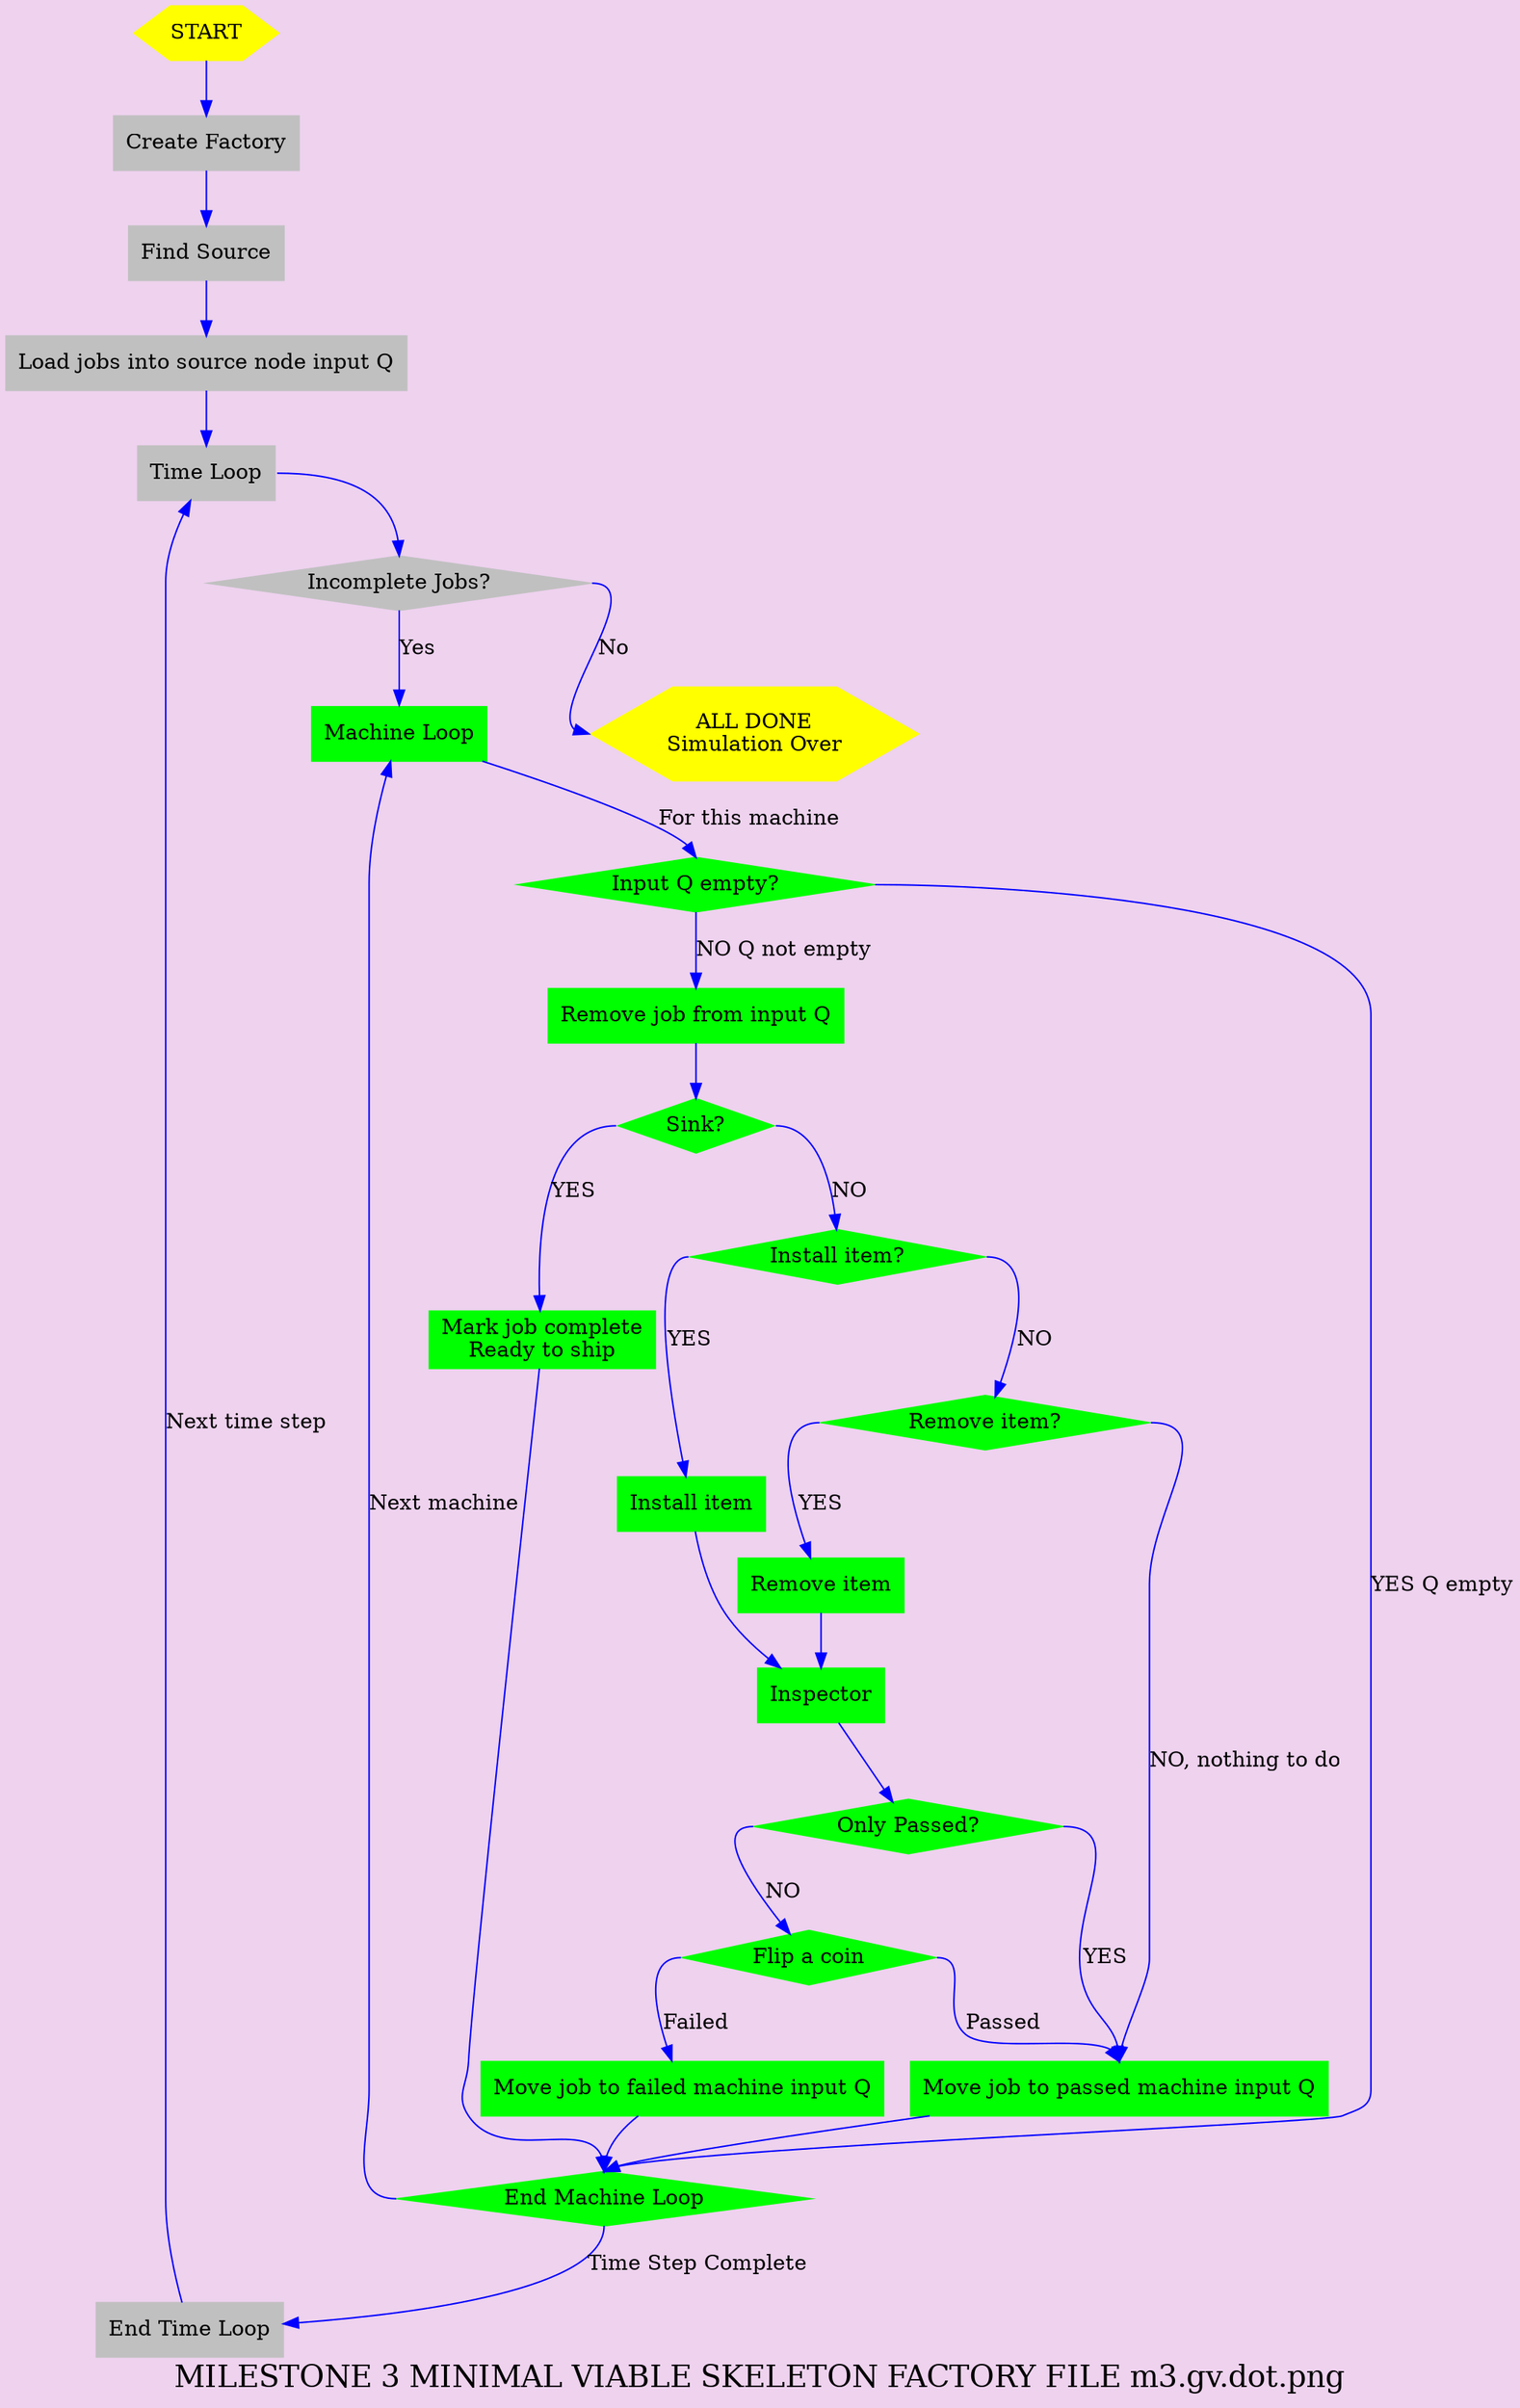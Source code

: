 digraph m3 {
  
   bgcolor=thistle2;
   edge[color=blue];

   subgraph timeLoop
   {
      node [style=filled,color=gray];
      label="Time Loop";
      tl_createFactory[shape=box,     label="Create Factory"];
      tl_createFactory->tl_findSource
      tl_findSource[shape=box,     label="Find Source"];
      tl_findSource->tl_loadJobs
      tl_loadJobs[shape=box,     label="Load jobs into source node input Q"];
      tl_loadJobs->tl_timeLoop
      tl_timeLoop[shape=box,     label="Time Loop"];
      tl_timeLoop:e->tl_incompleteJobs:n
      tl_incompleteJobs[shape=diamond, label="Incomplete Jobs?"];
      tl_endTimeLoop[shape=box,     label="End Time Loop"];
      tl_endTimeLoop->tl_timeLoop[label="Next time step"];

   }

   subgraph machineLoop
   {
      node[style=filled,color=green];
      label="Machine Loop"
      ml_machineLoop[shape=box,     label="Machine Loop"];
      ml_machineLoop->ml_qEmpty:n[label="For this machine"];
      ml_qEmpty[shape=diamond, label="Input Q empty?"];
      ml_qEmpty->ml_removeJob[label="NO Q not empty"];
      ml_qEmpty:e->ml_endMachineLoop:n[label="YES Q empty"];
      ml_removeJob[shape=box,     label="Remove job from input Q"];
      ml_removeJob->ml_sink
      ml_sink[shape=diamond, label="Sink?"];
      ml_sink:w->ml_jobComplete[label="YES"];
      ml_sink:e->ml_installItem[label="NO"];
      ml_jobComplete[shape=box,     label="Mark job complete\nReady to ship"];
      ml_jobComplete->ml_endMachineLoop:n
      ml_installItem[shape=diamond, label="Install item?"];
      ml_installItem:w->ml_install[label="YES"];
      ml_installItem:e->ml_removeItem[label="NO"];
      ml_install[shape=box,     label="Install item"];
      ml_install->ml_inspector
      ml_removeItem[shape=diamond, label="Remove item?"];
      ml_removeItem:w->ml_remove[label="YES"];
      ml_removeItem:e->ml_movePassed:n[label="NO, nothing to do"];
      ml_remove[shape=box,     label="Remove item"];
      ml_remove->ml_inspector
      ml_inspector[shape=box,     label="Inspector"];
      ml_inspector->ml_passed
      ml_passed[shape=diamond, label="Only Passed?"];
      ml_passed:e->ml_movePassed:n[label="YES"];
      ml_passed:w->ml_coinFlip[label="NO"];
      ml_movePassed[shape=box,     label="Move job to passed machine input Q"];
      ml_movePassed->ml_endMachineLoop:n
      ml_coinFlip[shape=diamond, label="Flip a coin"];
      ml_coinFlip:e->ml_movePassed:n[label="Passed"];
      ml_coinFlip:w->ml_moveFailed[label="Failed"];
      ml_moveFailed[shape=box,     label="Move job to failed machine input Q"];
      ml_moveFailed->ml_endMachineLoop:n
      ml_endMachineLoop[shape=diamond, label="End Machine Loop"];
      ml_endMachineLoop:w->ml_machineLoop[label="Next machine"];

  } 

  node[style=filled,color=yellow];

  start[shape=hexagon,label="START"];
  start->tl_createFactory
  end[shape=hexagon,label="ALL DONE\nSimulation Over"];
  tl_incompleteJobs:e->end:w[label="No"];
  tl_incompleteJobs:s->ml_machineLoop:n[label="Yes"];
  ml_endMachineLoop:s->tl_endTimeLoop[label="Time Step Complete"];

  graph[fontsize=20];
	label="MILESTONE 3 MINIMAL VIABLE SKELETON FACTORY FILE m3.gv.dot.png" 

}
